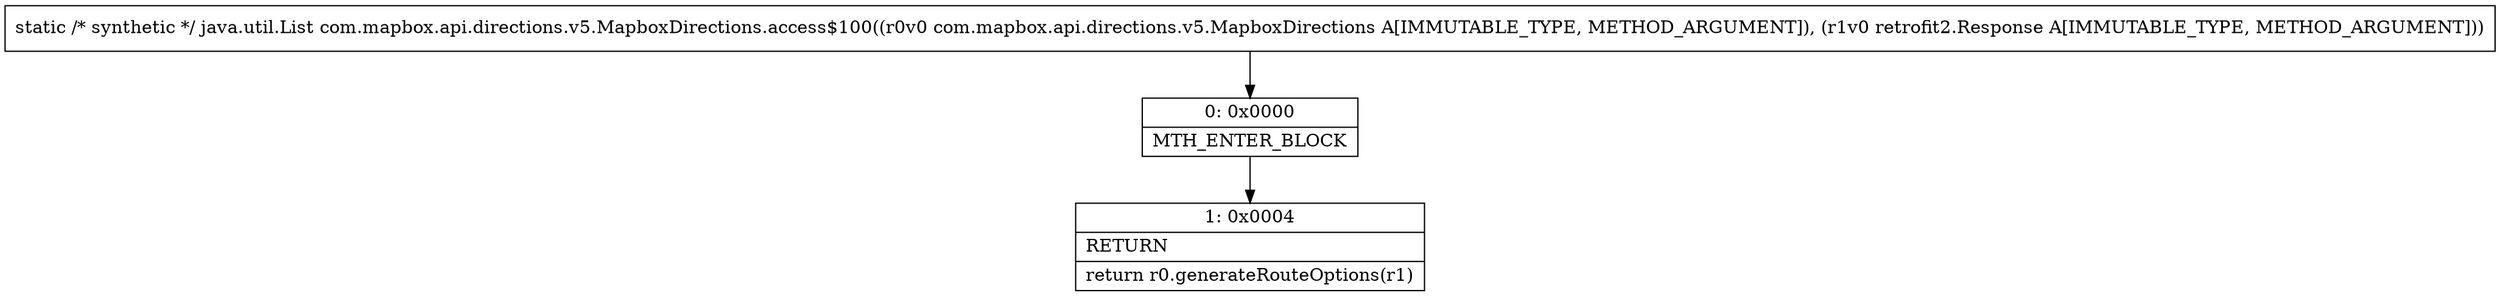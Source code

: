 digraph "CFG forcom.mapbox.api.directions.v5.MapboxDirections.access$100(Lcom\/mapbox\/api\/directions\/v5\/MapboxDirections;Lretrofit2\/Response;)Ljava\/util\/List;" {
Node_0 [shape=record,label="{0\:\ 0x0000|MTH_ENTER_BLOCK\l}"];
Node_1 [shape=record,label="{1\:\ 0x0004|RETURN\l|return r0.generateRouteOptions(r1)\l}"];
MethodNode[shape=record,label="{static \/* synthetic *\/ java.util.List com.mapbox.api.directions.v5.MapboxDirections.access$100((r0v0 com.mapbox.api.directions.v5.MapboxDirections A[IMMUTABLE_TYPE, METHOD_ARGUMENT]), (r1v0 retrofit2.Response A[IMMUTABLE_TYPE, METHOD_ARGUMENT])) }"];
MethodNode -> Node_0;
Node_0 -> Node_1;
}

